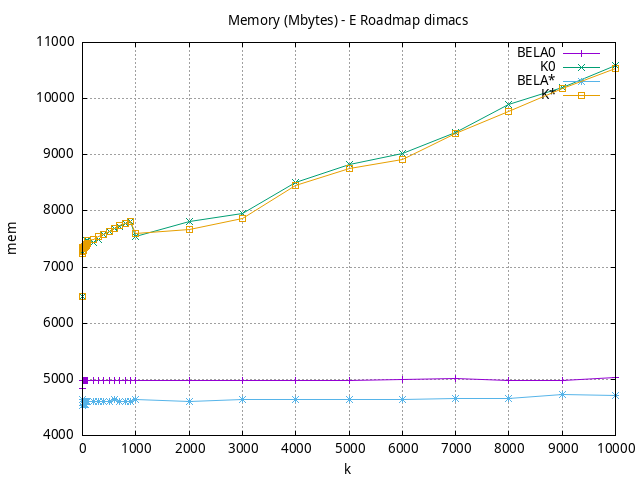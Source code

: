 #!/usr/bin/gnuplot
# -*- coding: utf-8 -*-
#
# results/roadmap/dimacs/E/USA-road-d.E.mixed.mem.gnuplot
#
# Started on 01/09/2024 14:43:10
# Author: Carlos Linares López
set grid
set xlabel "k"
set ylabel "mem"

set title "Memory (Mbytes) - E Roadmap dimacs"

set terminal png enhanced font "Ariel,10"
set output 'USA-road-d.E.mixed.mem.png'

plot "-" title "BELA0"      with linesp, "-" title "K0"      with linesp, "-" title "BELA*"      with linesp, "-" title "K*"      with linesp

	1 4834.87
	2 4984.0
	3 4984.0
	4 4984.0
	5 4984.0
	6 4984.0
	7 4984.0
	8 4984.0
	9 4984.0
	10 4984.0
	20 4984.0
	30 4984.0
	40 4984.0
	50 4984.0
	60 4984.0
	70 4984.0
	80 4984.0
	90 4984.0
	100 4984.0
	200 4984.0
	300 4984.0
	400 4984.0
	500 4984.0
	600 4984.0
	700 4984.0
	800 4984.0
	900 4984.0
	1000 4984.0
	2000 4984.0
	3000 4984.0
	4000 4984.0
	5000 4984.0
	6000 4991.56
	7000 5018.35
	8000 4973.01
	9000 4986.05
	10000 5025.81
end
	1 6483.97
	2 7251.22
	3 7275.52
	4 7325.6
	5 7329.42
	6 7332.6
	7 7336.6
	8 7344.44
	9 7348.26
	10 7351.44
	20 7356.16
	30 7364.16
	40 7371.98
	50 7379.16
	60 7386.98
	70 7409.52
	80 7473.98
	90 7481.16
	100 7478.42
	200 7444.8
	300 7494.54
	400 7587.44
	500 7633.62
	600 7681.35
	700 7729.45
	800 7784.0
	900 7812.4
	1000 7544.5
	2000 7807.29
	3000 7963.04
	4000 8514.05
	5000 8832.23
	6000 9014.69
	7000 9405.3
	8000 9899.48
	9000 10199.57
	10000 10591.35
end
	1 4541.92
	2 4650.0
	3 4650.0
	4 4650.0
	5 4650.0
	6 4650.0
	7 4650.0
	8 4650.0
	9 4650.0
	10 4553.0
	20 4553.0
	30 4553.0
	40 4553.0
	50 4558.64
	60 4600.0
	70 4600.0
	80 4600.0
	90 4600.0
	100 4600.0
	200 4600.0
	300 4600.0
	400 4600.0
	500 4600.0
	600 4644.0
	700 4604.8
	800 4604.8
	900 4604.8
	1000 4635.6
	2000 4605.39
	3000 4640.19
	4000 4641.76
	5000 4636.68
	6000 4642.7
	7000 4650.47
	8000 4662.45
	9000 4726.45
	10000 4718.55
end
	1 6473.09
	2 7250.24
	3 7275.36
	4 7323.34
	5 7326.52
	6 7330.52
	7 7334.52
	8 7338.34
	9 7341.52
	10 7301.36
	20 7350.06
	30 7357.24
	40 7365.24
	50 7373.06
	60 7380.24
	70 7388.24
	80 7396.06
	90 7418.6
	100 7474.42
	200 7488.8
	300 7536.44
	400 7582.44
	500 7639.18
	600 7686.18
	700 7733.0
	800 7779.0
	900 7807.42
	1000 7603.18
	2000 7670.21
	3000 7864.01
	4000 8453.11
	5000 8748.75
	6000 8919.88
	7000 9373.91
	8000 9765.34
	9000 10183.69
	10000 10537.37
end
